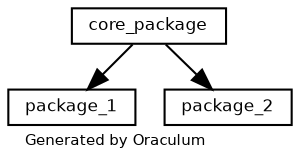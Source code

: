 digraph dependencies {

   graph [
      label="Generated by Oraculum"
      labeljust=l
      nodesep=0.2
      ranksep=0.3
      fontname=Helvetica
      fontsize=7
   ];

   node [
      shape=rectangle
      height=0.2 
      fontname=Helvetica
      fontsize=8
   ];


   "core_package" -> "package_1"
   "core_package" -> "package_2"
   
}